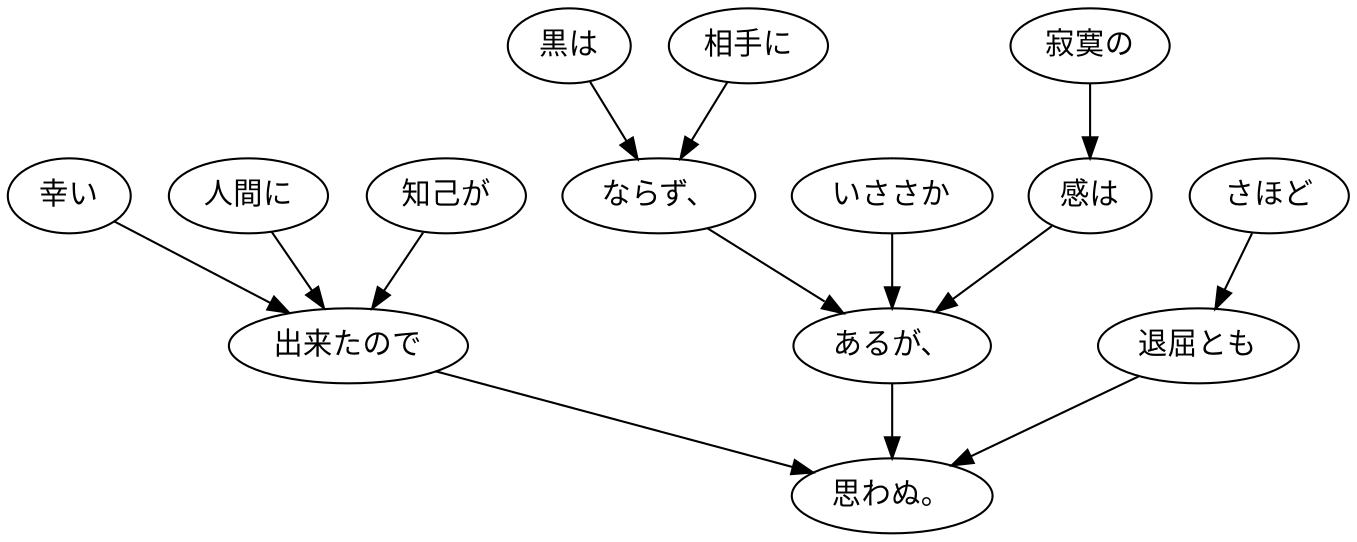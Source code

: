 digraph graph1316 {
	node0 [label="黒は"];
	node1 [label="相手に"];
	node2 [label="ならず、"];
	node3 [label="いささか"];
	node4 [label="寂寞の"];
	node5 [label="感は"];
	node6 [label="あるが、"];
	node7 [label="幸い"];
	node8 [label="人間に"];
	node9 [label="知己が"];
	node10 [label="出来たので"];
	node11 [label="さほど"];
	node12 [label="退屈とも"];
	node13 [label="思わぬ。"];
	node0 -> node2;
	node1 -> node2;
	node2 -> node6;
	node3 -> node6;
	node4 -> node5;
	node5 -> node6;
	node6 -> node13;
	node7 -> node10;
	node8 -> node10;
	node9 -> node10;
	node10 -> node13;
	node11 -> node12;
	node12 -> node13;
}
